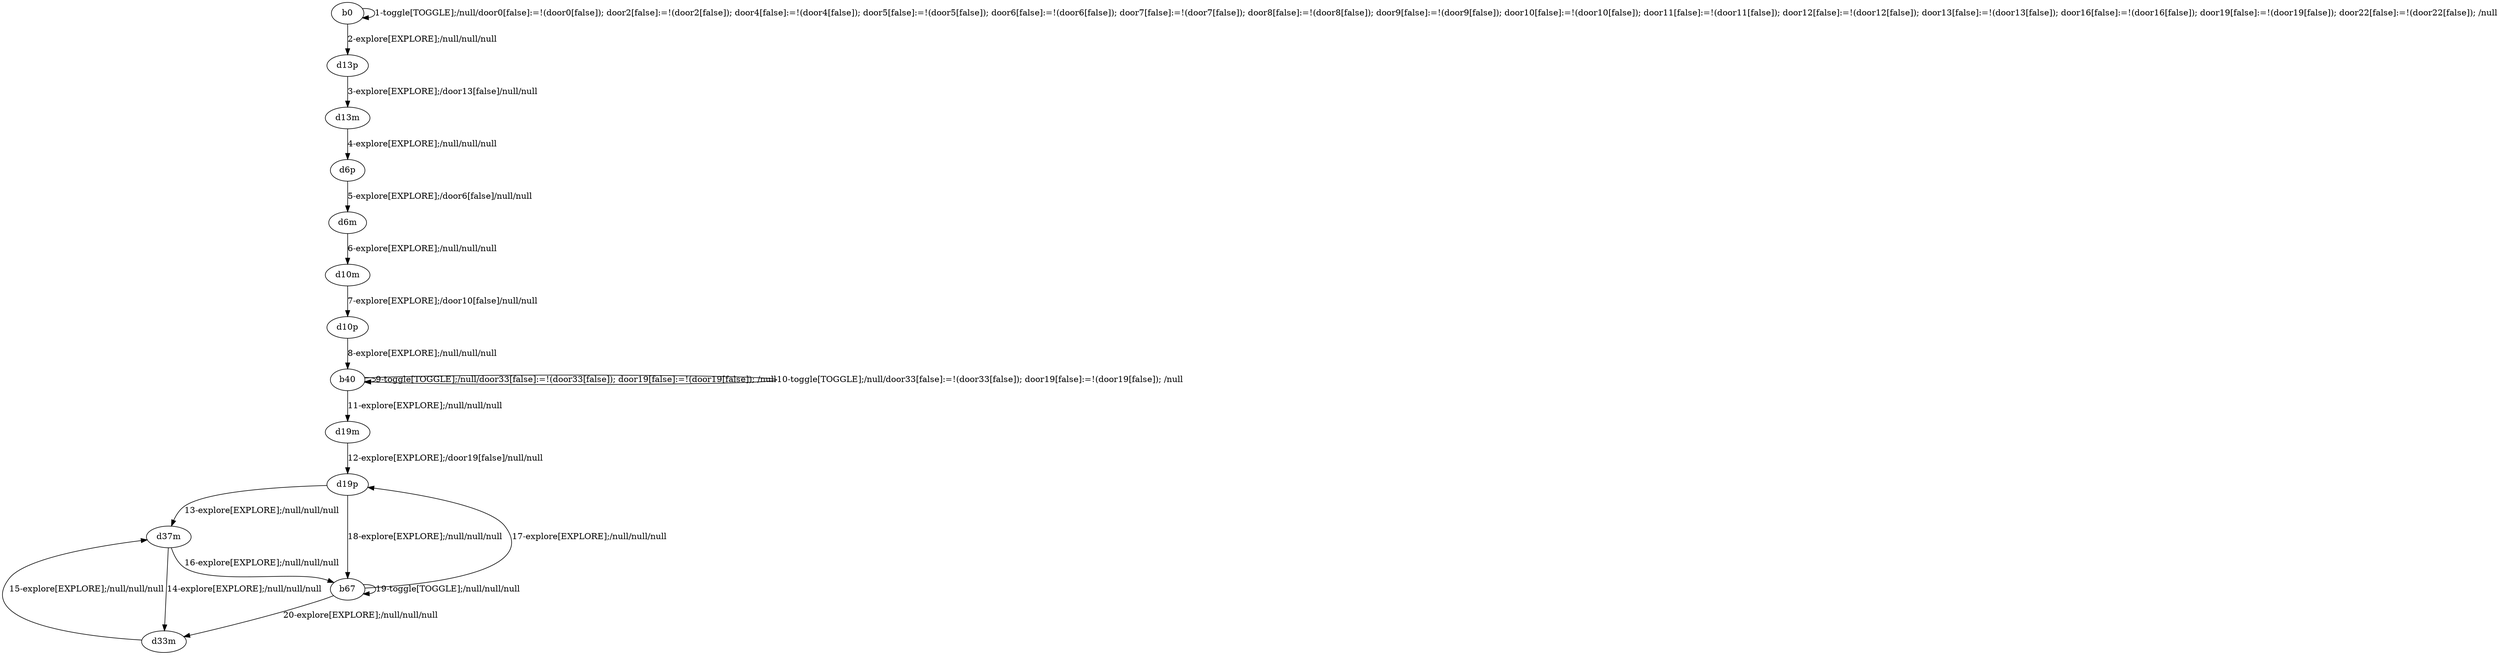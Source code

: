 # Total number of goals covered by this test: 2
# d37m --> b67
# b67 --> b67

digraph g {
"b0" -> "b0" [label = "1-toggle[TOGGLE];/null/door0[false]:=!(door0[false]); door2[false]:=!(door2[false]); door4[false]:=!(door4[false]); door5[false]:=!(door5[false]); door6[false]:=!(door6[false]); door7[false]:=!(door7[false]); door8[false]:=!(door8[false]); door9[false]:=!(door9[false]); door10[false]:=!(door10[false]); door11[false]:=!(door11[false]); door12[false]:=!(door12[false]); door13[false]:=!(door13[false]); door16[false]:=!(door16[false]); door19[false]:=!(door19[false]); door22[false]:=!(door22[false]); /null"];
"b0" -> "d13p" [label = "2-explore[EXPLORE];/null/null/null"];
"d13p" -> "d13m" [label = "3-explore[EXPLORE];/door13[false]/null/null"];
"d13m" -> "d6p" [label = "4-explore[EXPLORE];/null/null/null"];
"d6p" -> "d6m" [label = "5-explore[EXPLORE];/door6[false]/null/null"];
"d6m" -> "d10m" [label = "6-explore[EXPLORE];/null/null/null"];
"d10m" -> "d10p" [label = "7-explore[EXPLORE];/door10[false]/null/null"];
"d10p" -> "b40" [label = "8-explore[EXPLORE];/null/null/null"];
"b40" -> "b40" [label = "9-toggle[TOGGLE];/null/door33[false]:=!(door33[false]); door19[false]:=!(door19[false]); /null"];
"b40" -> "b40" [label = "10-toggle[TOGGLE];/null/door33[false]:=!(door33[false]); door19[false]:=!(door19[false]); /null"];
"b40" -> "d19m" [label = "11-explore[EXPLORE];/null/null/null"];
"d19m" -> "d19p" [label = "12-explore[EXPLORE];/door19[false]/null/null"];
"d19p" -> "d37m" [label = "13-explore[EXPLORE];/null/null/null"];
"d37m" -> "d33m" [label = "14-explore[EXPLORE];/null/null/null"];
"d33m" -> "d37m" [label = "15-explore[EXPLORE];/null/null/null"];
"d37m" -> "b67" [label = "16-explore[EXPLORE];/null/null/null"];
"b67" -> "d19p" [label = "17-explore[EXPLORE];/null/null/null"];
"d19p" -> "b67" [label = "18-explore[EXPLORE];/null/null/null"];
"b67" -> "b67" [label = "19-toggle[TOGGLE];/null/null/null"];
"b67" -> "d33m" [label = "20-explore[EXPLORE];/null/null/null"];
}